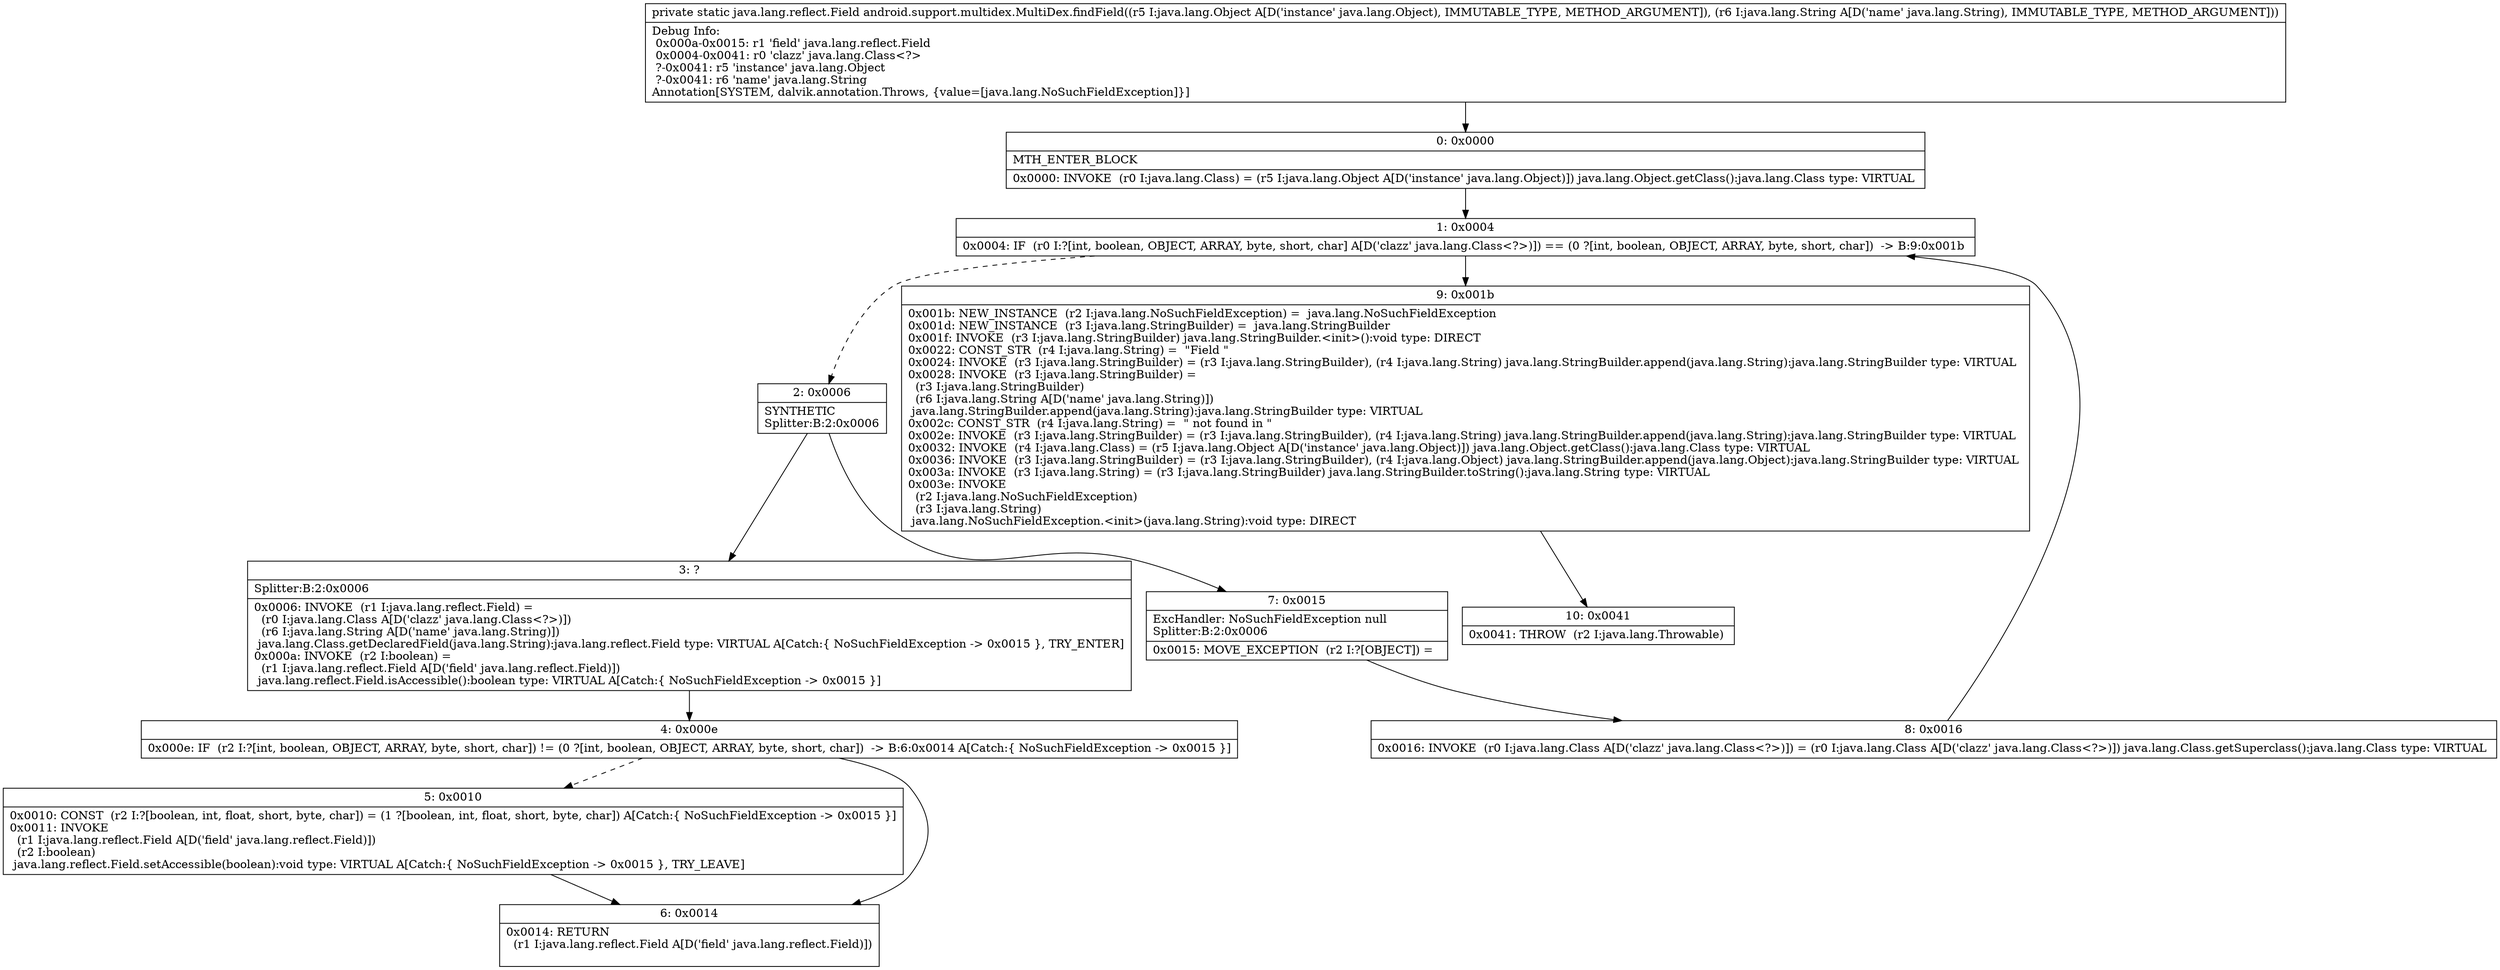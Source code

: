digraph "CFG forandroid.support.multidex.MultiDex.findField(Ljava\/lang\/Object;Ljava\/lang\/String;)Ljava\/lang\/reflect\/Field;" {
Node_0 [shape=record,label="{0\:\ 0x0000|MTH_ENTER_BLOCK\l|0x0000: INVOKE  (r0 I:java.lang.Class) = (r5 I:java.lang.Object A[D('instance' java.lang.Object)]) java.lang.Object.getClass():java.lang.Class type: VIRTUAL \l}"];
Node_1 [shape=record,label="{1\:\ 0x0004|0x0004: IF  (r0 I:?[int, boolean, OBJECT, ARRAY, byte, short, char] A[D('clazz' java.lang.Class\<?\>)]) == (0 ?[int, boolean, OBJECT, ARRAY, byte, short, char])  \-\> B:9:0x001b \l}"];
Node_2 [shape=record,label="{2\:\ 0x0006|SYNTHETIC\lSplitter:B:2:0x0006\l}"];
Node_3 [shape=record,label="{3\:\ ?|Splitter:B:2:0x0006\l|0x0006: INVOKE  (r1 I:java.lang.reflect.Field) = \l  (r0 I:java.lang.Class A[D('clazz' java.lang.Class\<?\>)])\l  (r6 I:java.lang.String A[D('name' java.lang.String)])\l java.lang.Class.getDeclaredField(java.lang.String):java.lang.reflect.Field type: VIRTUAL A[Catch:\{ NoSuchFieldException \-\> 0x0015 \}, TRY_ENTER]\l0x000a: INVOKE  (r2 I:boolean) = \l  (r1 I:java.lang.reflect.Field A[D('field' java.lang.reflect.Field)])\l java.lang.reflect.Field.isAccessible():boolean type: VIRTUAL A[Catch:\{ NoSuchFieldException \-\> 0x0015 \}]\l}"];
Node_4 [shape=record,label="{4\:\ 0x000e|0x000e: IF  (r2 I:?[int, boolean, OBJECT, ARRAY, byte, short, char]) != (0 ?[int, boolean, OBJECT, ARRAY, byte, short, char])  \-\> B:6:0x0014 A[Catch:\{ NoSuchFieldException \-\> 0x0015 \}]\l}"];
Node_5 [shape=record,label="{5\:\ 0x0010|0x0010: CONST  (r2 I:?[boolean, int, float, short, byte, char]) = (1 ?[boolean, int, float, short, byte, char]) A[Catch:\{ NoSuchFieldException \-\> 0x0015 \}]\l0x0011: INVOKE  \l  (r1 I:java.lang.reflect.Field A[D('field' java.lang.reflect.Field)])\l  (r2 I:boolean)\l java.lang.reflect.Field.setAccessible(boolean):void type: VIRTUAL A[Catch:\{ NoSuchFieldException \-\> 0x0015 \}, TRY_LEAVE]\l}"];
Node_6 [shape=record,label="{6\:\ 0x0014|0x0014: RETURN  \l  (r1 I:java.lang.reflect.Field A[D('field' java.lang.reflect.Field)])\l \l}"];
Node_7 [shape=record,label="{7\:\ 0x0015|ExcHandler: NoSuchFieldException null\lSplitter:B:2:0x0006\l|0x0015: MOVE_EXCEPTION  (r2 I:?[OBJECT]) =  \l}"];
Node_8 [shape=record,label="{8\:\ 0x0016|0x0016: INVOKE  (r0 I:java.lang.Class A[D('clazz' java.lang.Class\<?\>)]) = (r0 I:java.lang.Class A[D('clazz' java.lang.Class\<?\>)]) java.lang.Class.getSuperclass():java.lang.Class type: VIRTUAL \l}"];
Node_9 [shape=record,label="{9\:\ 0x001b|0x001b: NEW_INSTANCE  (r2 I:java.lang.NoSuchFieldException) =  java.lang.NoSuchFieldException \l0x001d: NEW_INSTANCE  (r3 I:java.lang.StringBuilder) =  java.lang.StringBuilder \l0x001f: INVOKE  (r3 I:java.lang.StringBuilder) java.lang.StringBuilder.\<init\>():void type: DIRECT \l0x0022: CONST_STR  (r4 I:java.lang.String) =  \"Field \" \l0x0024: INVOKE  (r3 I:java.lang.StringBuilder) = (r3 I:java.lang.StringBuilder), (r4 I:java.lang.String) java.lang.StringBuilder.append(java.lang.String):java.lang.StringBuilder type: VIRTUAL \l0x0028: INVOKE  (r3 I:java.lang.StringBuilder) = \l  (r3 I:java.lang.StringBuilder)\l  (r6 I:java.lang.String A[D('name' java.lang.String)])\l java.lang.StringBuilder.append(java.lang.String):java.lang.StringBuilder type: VIRTUAL \l0x002c: CONST_STR  (r4 I:java.lang.String) =  \" not found in \" \l0x002e: INVOKE  (r3 I:java.lang.StringBuilder) = (r3 I:java.lang.StringBuilder), (r4 I:java.lang.String) java.lang.StringBuilder.append(java.lang.String):java.lang.StringBuilder type: VIRTUAL \l0x0032: INVOKE  (r4 I:java.lang.Class) = (r5 I:java.lang.Object A[D('instance' java.lang.Object)]) java.lang.Object.getClass():java.lang.Class type: VIRTUAL \l0x0036: INVOKE  (r3 I:java.lang.StringBuilder) = (r3 I:java.lang.StringBuilder), (r4 I:java.lang.Object) java.lang.StringBuilder.append(java.lang.Object):java.lang.StringBuilder type: VIRTUAL \l0x003a: INVOKE  (r3 I:java.lang.String) = (r3 I:java.lang.StringBuilder) java.lang.StringBuilder.toString():java.lang.String type: VIRTUAL \l0x003e: INVOKE  \l  (r2 I:java.lang.NoSuchFieldException)\l  (r3 I:java.lang.String)\l java.lang.NoSuchFieldException.\<init\>(java.lang.String):void type: DIRECT \l}"];
Node_10 [shape=record,label="{10\:\ 0x0041|0x0041: THROW  (r2 I:java.lang.Throwable) \l}"];
MethodNode[shape=record,label="{private static java.lang.reflect.Field android.support.multidex.MultiDex.findField((r5 I:java.lang.Object A[D('instance' java.lang.Object), IMMUTABLE_TYPE, METHOD_ARGUMENT]), (r6 I:java.lang.String A[D('name' java.lang.String), IMMUTABLE_TYPE, METHOD_ARGUMENT]))  | Debug Info:\l  0x000a\-0x0015: r1 'field' java.lang.reflect.Field\l  0x0004\-0x0041: r0 'clazz' java.lang.Class\<?\>\l  ?\-0x0041: r5 'instance' java.lang.Object\l  ?\-0x0041: r6 'name' java.lang.String\lAnnotation[SYSTEM, dalvik.annotation.Throws, \{value=[java.lang.NoSuchFieldException]\}]\l}"];
MethodNode -> Node_0;
Node_0 -> Node_1;
Node_1 -> Node_2[style=dashed];
Node_1 -> Node_9;
Node_2 -> Node_3;
Node_2 -> Node_7;
Node_3 -> Node_4;
Node_4 -> Node_5[style=dashed];
Node_4 -> Node_6;
Node_5 -> Node_6;
Node_7 -> Node_8;
Node_8 -> Node_1;
Node_9 -> Node_10;
}

